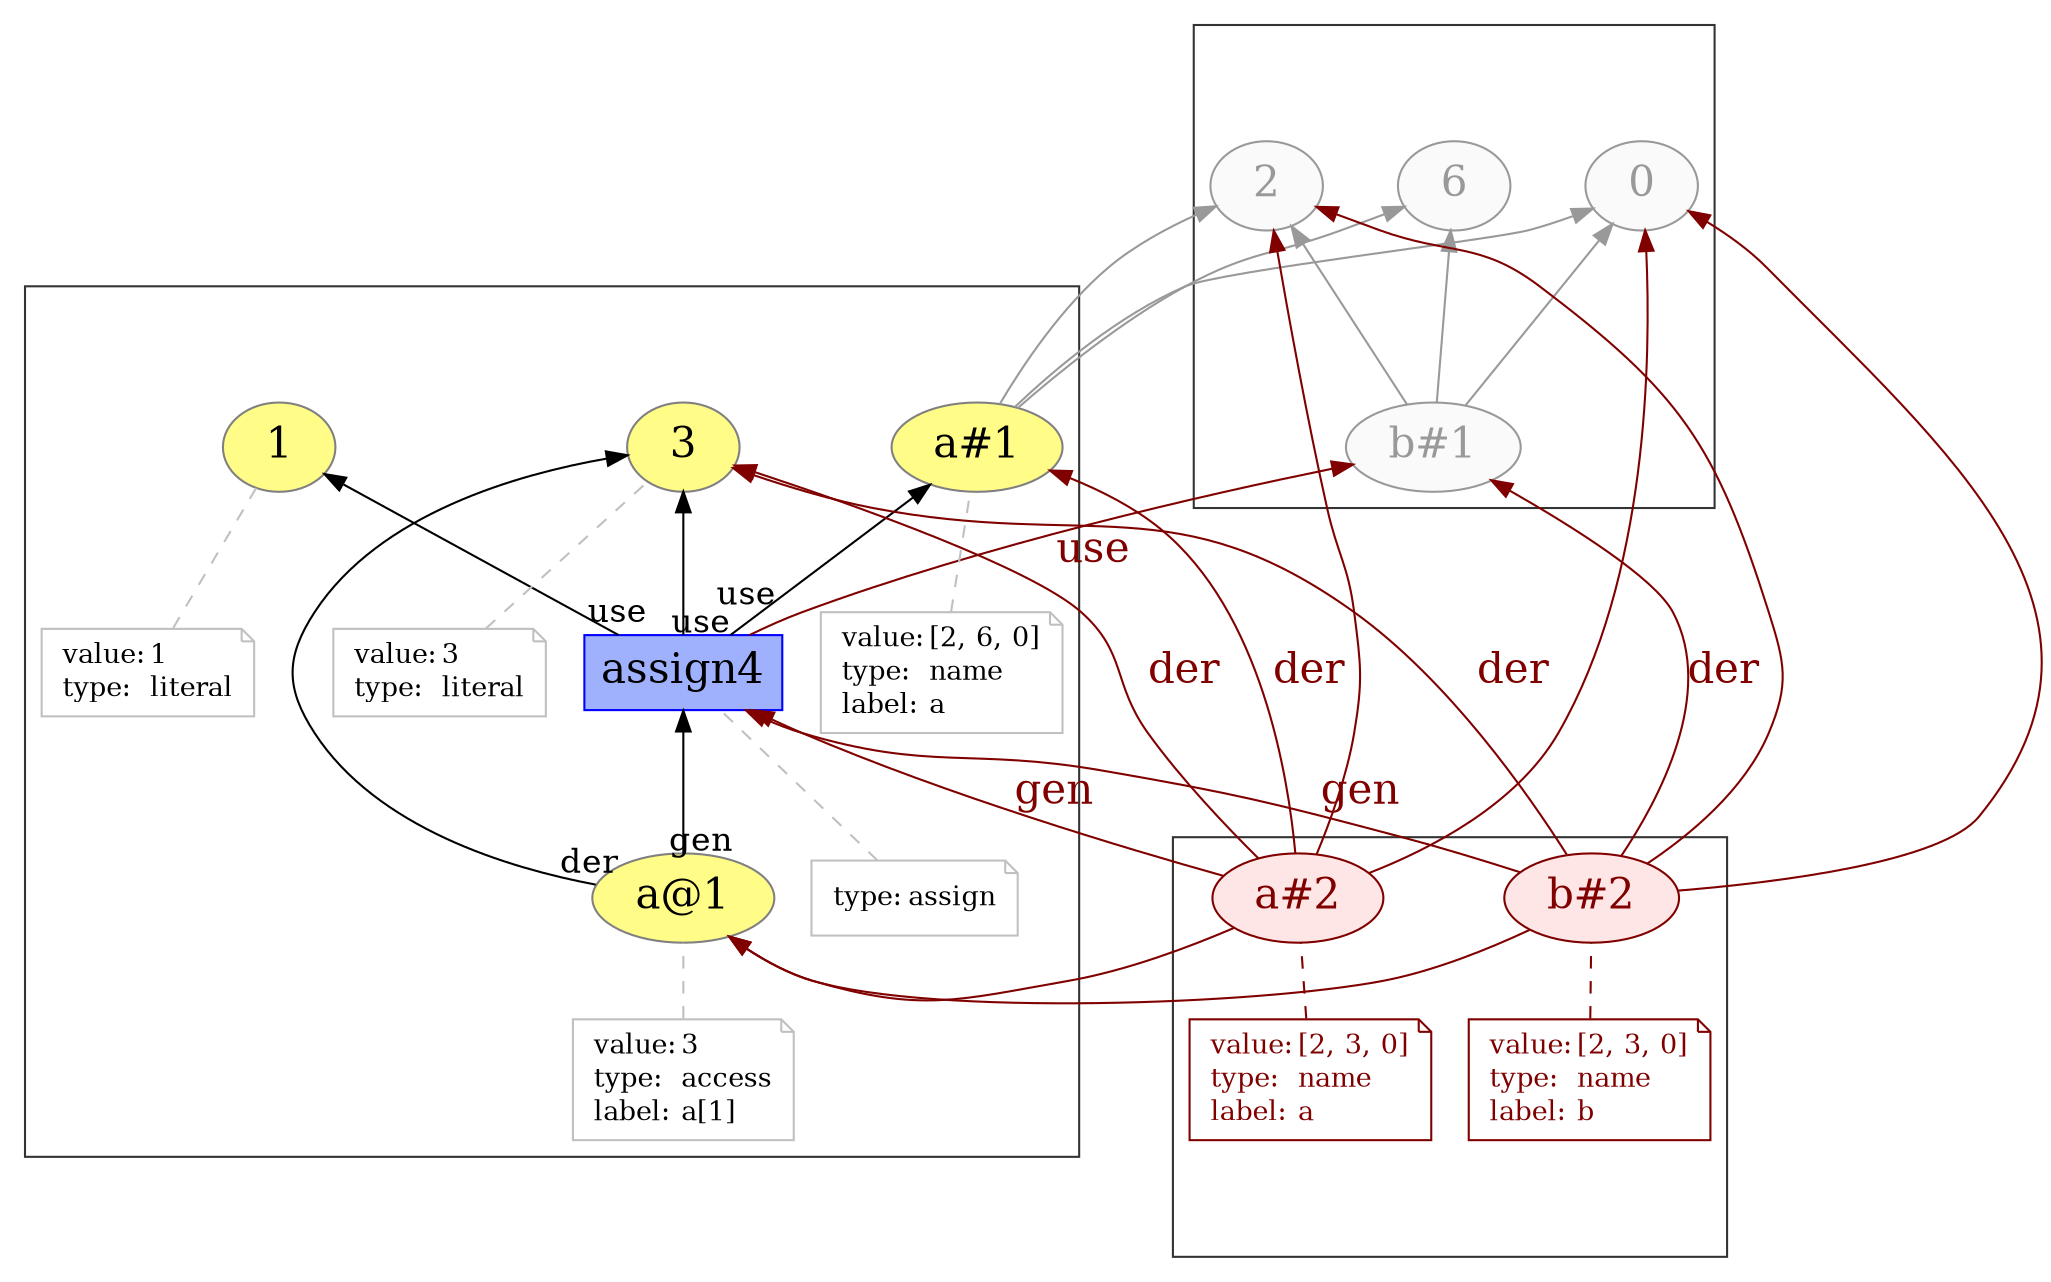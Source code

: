 digraph "PROV" { size="16,12"; rankdir="BT";
newrank=true;
splines = "spline"

subgraph cluster_0 {
    labeljust="r"
    labelloc="b"
    color = "#333333"
    fontcolor = "#333333"
    fontsize = "36"
    fontcolor = "white"
    label = "Assignment";
    "g/a@1"; "g/1"; "g/3"
    "g/a#1"; "g/assign4"
    
    "g/a@1-attrs"; "g/1-attrs"; "g/3-attrs"
    "g/a#1-attrs"; "g/assign4-attrs"
    
    
}
subgraph cluster_1 {
    labeljust="r"
    labelloc="b"
    color = "#333333"
    fontcolor = "#333333"
    fontsize = "36"
    fontcolor = "white"
    label = "Members";
    "g/2"; "g/6"; "g/0"; "g/b#1";
}

subgraph cluster_2 {
    labeljust="r"
    labelloc="t"
    color = "#333333"
    fontcolor = "#333333"
    fontsize = "36"
    fontcolor = "white"
    label = "Overhead";
    "g/a#2"; "g/a#2-attrs" 
    "g/b#2"; "g/b#2-attrs" 
}


"g/2" [fillcolor="#FAFAFA",color="#999999",style="filled",fontcolor="#999999",label="2",URL="g/2",fontsize="20"]
"g/6" [fillcolor="#FAFAFA",color="#999999",style="filled",fontcolor="#999999",label="6",URL="g/6",fontsize="20"]
"g/0" [fillcolor="#FAFAFA",color="#999999",style="filled",fontcolor="#999999",label="0",URL="g/0",fontsize="20"]
"g/a#1" [fillcolor="#FFFC87",color="#808080",style="filled",label="a#1",URL="g/a#1",fontsize="20"]
"g/a#1-attrs" [color="gray",shape="note",fontsize="13",fontcolor="black",label=<<TABLE cellpadding="0" border="0">
	<TR>
	    <TD align="left">value:</TD>
	    <TD align="left">[2, 6, 0]</TD>
	</TR>
	<TR>
	    <TD align="left">type:</TD>
	    <TD align="left">name</TD>
	</TR>
	<TR>
	    <TD align="left">label:</TD>
	    <TD align="left">a</TD>
	</TR>
</TABLE>>]
"g/a#1-attrs" -> "g/a#1" [color="gray",style="dashed",arrowhead="none"]
"g/b#1" [fillcolor="#FAFAFA",color="#999999",style="filled",fontcolor="#999999",label="b#1",URL="g/b#1",fontsize="20"]
"g/3" [fillcolor="#FFFC87",color="#808080",style="filled",label="3",URL="g/3",fontsize="20"]
"g/3-attrs" [color="gray",shape="note",fontsize="13",fontcolor="black",label=<<TABLE cellpadding="0" border="0">
	<TR>
	    <TD align="left">value:</TD>
	    <TD align="left">3</TD>
	</TR>
	<TR>
	    <TD align="left">type:</TD>
	    <TD align="left">literal</TD>
	</TR>
</TABLE>>]
"g/3-attrs" -> "g/3" [color="gray",style="dashed",arrowhead="none"]
"g/1" [fillcolor="#FFFC87",color="#808080",style="filled",label="1",URL="g/1",fontsize="20"]
"g/1-attrs" [color="gray",shape="note",fontsize="13",fontcolor="black",label=<<TABLE cellpadding="0" border="0">
	<TR>
	    <TD align="left">value:</TD>
	    <TD align="left">1</TD>
	</TR>
	<TR>
	    <TD align="left">type:</TD>
	    <TD align="left">literal</TD>
	</TR>
</TABLE>>]
"g/1-attrs" -> "g/1" [color="gray",style="dashed",arrowhead="none"]
"g/a#2" [fillcolor="#ffe6e6",color="#800000",style="filled",fontcolor="#800000",label="a#2",URL="g/a#2",fontsize="20"]
"g/a#2-attrs" [color="#800000",shape="note",fontsize="13",fontcolor="#800000",label=<<TABLE cellpadding="0" border="0">
	<TR>
	    <TD align="left">value:</TD>
	    <TD align="left">[2, 3, 0]</TD>
	</TR>
	<TR>
	    <TD align="left">type:</TD>
	    <TD align="left">name</TD>
	</TR>
	<TR>
	    <TD align="left">label:</TD>
	    <TD align="left">a</TD>
	</TR>
</TABLE>>]
"g/a#2-attrs" -> "g/a#2" [color="#800000",style="dashed",arrowhead="none",fontcolor="#800000"]
"g/b#2" [fillcolor="#ffe6e6",color="#800000",style="filled",fontcolor="#800000",label="b#2",URL="g/b#2",fontsize="20"]
"g/b#2-attrs" [color="#800000",shape="note",fontsize="13",fontcolor="#800000",label=<<TABLE cellpadding="0" border="0">
	<TR>
	    <TD align="left">value:</TD>
	    <TD align="left">[2, 3, 0]</TD>
	</TR>
	<TR>
	    <TD align="left">type:</TD>
	    <TD align="left">name</TD>
	</TR>
	<TR>
	    <TD align="left">label:</TD>
	    <TD align="left">b</TD>
	</TR>
</TABLE>>]
"g/b#2-attrs" -> "g/b#2" [color="#800000",style="dashed",arrowhead="none",fontcolor="#800000"]
"g/a@1" [fillcolor="#FFFC87",color="#808080",style="filled",label="a@1",URL="g/a@1",fontsize="20"]
"g/a@1-attrs" [color="gray",shape="note",fontsize="13",fontcolor="black",label=<<TABLE cellpadding="0" border="0">
	<TR>
	    <TD align="left">value:</TD>
	    <TD align="left">3</TD>
	</TR>
	<TR>
	    <TD align="left">type:</TD>
	    <TD align="left">access</TD>
	</TR>
	<TR>
	    <TD align="left">label:</TD>
	    <TD align="left">a[1]</TD>
	</TR>
</TABLE>>]
"g/a@1-attrs" -> "g/a@1" [color="gray",style="dashed",arrowhead="none"]
"g/a#1" -> "g/2" [fontcolor="#999999",color="#999999"]
"g/a#1" -> "g/6" [fontcolor="#999999",color="#999999"]
"g/a#1" -> "g/0" [fontcolor="#999999",color="#999999"]
"g/b#1" -> "g/2" [fontcolor="#999999",color="#999999"]
"g/b#1" -> "g/6" [fontcolor="#999999",color="#999999"]
"g/b#1" -> "g/0" [fontcolor="#999999",color="#999999"]
"g/a#2" -> "g/2" [color="#800000",fontcolor="#800000"]
"g/a#2" -> "g/a@1" [color="#800000",fontcolor="#800000"]
"g/a#2" -> "g/0" [color="#800000",fontcolor="#800000"]
"g/b#2" -> "g/2" [color="#800000",fontcolor="#800000"]
"g/b#2" -> "g/a@1" [color="#800000",fontcolor="#800000"]
"g/b#2" -> "g/0" [color="#800000",fontcolor="#800000"]
"g/assign4" [fillcolor="#9FB1FC",color="#0000FF",shape="polygon",sides="4",style="filled",label="assign4",URL="g/assign4",fontsize="20"]
"g/assign4-attrs" [color="gray",shape="note",fontsize="13",fontcolor="black",label=<<TABLE cellpadding="0" border="0">
	<TR>
	    <TD align="left">type:</TD>
	    <TD align="left">assign</TD>
	</TR>
</TABLE>>]
"g/assign4-attrs" -> "g/assign4" [color="gray",style="dashed",arrowhead="none"]
"g/a#2" -> "g/a#1" [fontsize="20",labeldistance="1",color="#800000",labelangle="60.0",rotation="20",label="der",fontcolor="#800000"]
"g/a#2" -> "g/3" [fontsize="20",labeldistance="0.5",color="#800000",labelangle="270.0",rotation="20",label="der",dist="0.5",angle="270.0",fontcolor="#800000"]
"g/assign4" -> "g/a#1" [labelfontsize="16",labeldistance="2",labelangle="-30.0",rotation="20",taillabel="use",dist="2",angle="-30.0"]
"g/a#2" -> "g/assign4" [fontsize="20",labeldistance="1",color="#800000",labelangle="270.0",rotation="20",label="gen",dist="1",angle="270.0",fontcolor="#800000"]
"g/b#2" -> "g/b#1" [fontsize="20",labeldistance="1",color="#800000",labelangle="60.0",rotation="20",label="der",fontcolor="#800000"]
"g/b#2" -> "g/3" [fontsize="20",labeldistance="1",color="#800000",labelangle="60.0",rotation="20",label="der",fontcolor="#800000"]
"g/a@1" -> "g/3" [labelfontsize="16",labeldistance="1",labelangle="60.0",rotation="20",taillabel="der"]
"g/assign4" -> "g/1" [labelfontsize="16",labeldistance="1",labelangle="60.0",rotation="20",taillabel="use"]

{rank=same "g/2" "g/6" "g/0"}
{rank=same "g/a@1" "g/a#2" "g/b#2"}
//{rank=same "g/a#1" "g/a#1-attrs"}
{rank=same "g/1" "g/3"}
"g/0" -> "g/6" -> "g/2" [style=invis]
"g/1" -> "g/2" [style=invis]
//"g/2" -> "g/3" [style=invis]
"g/a#2" -> "g/6" [style=invis]
//"g/b#2" -> "g/6" [style=invis]
"g/assign4" -> "g/3" [labelfontsize="16",labeldistance="1",labelangle="60.0",rotation="20",taillabel="use"]
"g/assign4" -> "g/b#1" [fontsize="20",labeldistance="1",color="#800000",labelangle="60.0",rotation="20",label="use",fontcolor="#800000"]
"g/b#2" -> "g/assign4" [fontsize="20",labeldistance="1",color="#800000",labelangle="60.0",rotation="20",label="gen",fontcolor="#800000"]
"g/a@1" -> "g/assign4" [labelfontsize="16",labeldistance="1",labelangle="60.0",rotation="20",taillabel="gen"]
}